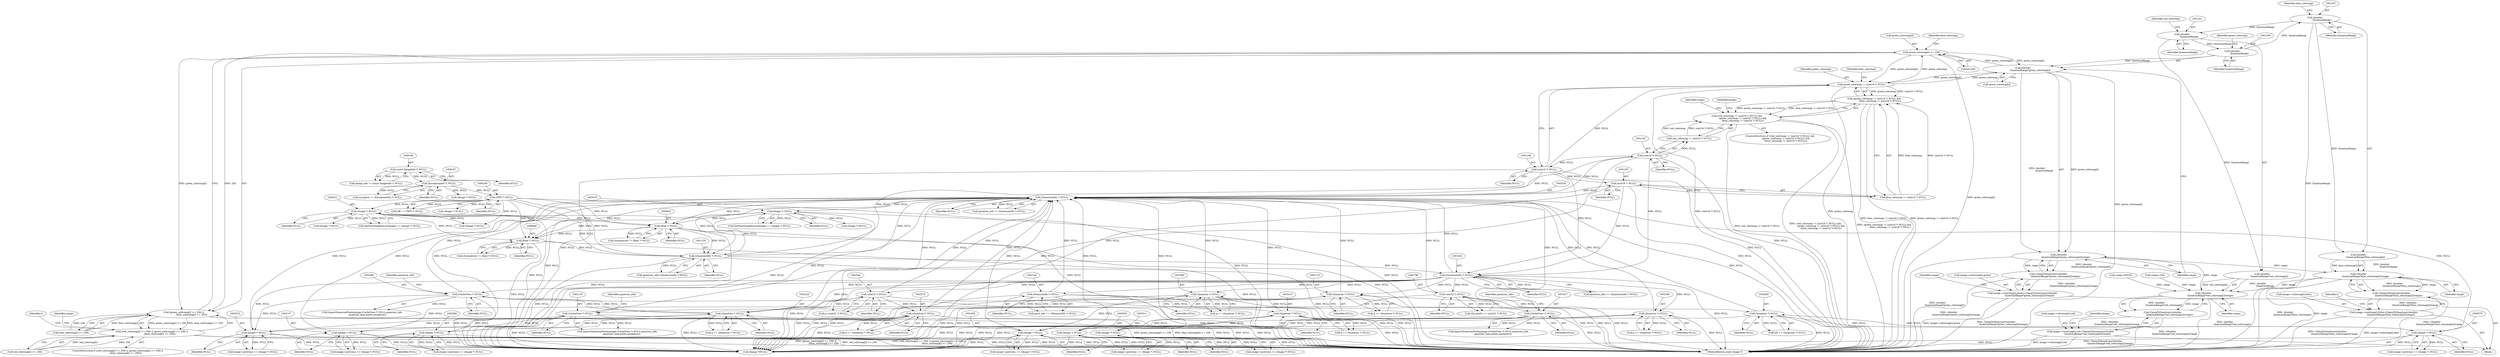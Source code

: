 digraph "0_ImageMagick_6e48aa92ff4e6e95424300ecd52a9ea453c19c60@array" {
"1001280" [label="(Call,green_colormap[i] >= 256)"];
"1001337" [label="(Call,(double)\n                    QuantumRange*green_colormap[i])"];
"1001338" [label="(Call,(double)\n                    QuantumRange)"];
"1001320" [label="(Call,(double)\n                    QuantumRange)"];
"1001356" [label="(Call,(double)\n                    QuantumRange)"];
"1001245" [label="(Call,green_colormap != (uint16 *) NULL)"];
"1001280" [label="(Call,green_colormap[i] >= 256)"];
"1001247" [label="(Call,(uint16 *) NULL)"];
"1001241" [label="(Call,(uint16 *) NULL)"];
"1001149" [label="(Call,(QuantumInfo *) NULL)"];
"1003334" [label="(Call,(QuantumInfo *) NULL)"];
"1003302" [label="(Call,(Image *) NULL)"];
"1003214" [label="(Call,(Quantum *) NULL)"];
"1003144" [label="(Call,(MemoryInfo *) NULL)"];
"1001431" [label="(Call,(QuantumInfo *) NULL)"];
"1001252" [label="(Call,(uint16 *) NULL)"];
"1002109" [label="(Call,(Quantum *) NULL)"];
"1002136" [label="(Call,(Image *) NULL)"];
"1002117" [label="(Call,(CacheView *) NULL)"];
"1002295" [label="(Call,(CacheView *) NULL)"];
"1002219" [label="(Call,(Quantum *) NULL)"];
"1002314" [label="(Call,(Image *) NULL)"];
"1002572" [label="(Call,(Quantum *) NULL)"];
"1002539" [label="(Call,(uint32 *) NULL)"];
"1002695" [label="(Call,(Image *) NULL)"];
"1002510" [label="(Call,(Image *) NULL)"];
"1002391" [label="(Call,(Quantum *) NULL)"];
"1002849" [label="(Call,(Quantum *) NULL)"];
"1002785" [label="(Call,(uint32 *) NULL)"];
"1003069" [label="(Call,(Image *) NULL)"];
"1001908" [label="(Call,(Quantum *) NULL)"];
"1001935" [label="(Call,(Image *) NULL)"];
"1001916" [label="(Call,(CacheView *) NULL)"];
"1000909" [label="(Call,(float *) NULL)"];
"1003418" [label="(Call,(Image *) NULL)"];
"1000320" [label="(Call,(Image *) NULL)"];
"1000245" [label="(Call,(TIFF *) NULL)"];
"1000186" [label="(Call,(ExceptionInfo *) NULL)"];
"1000159" [label="(Call,(const ImageInfo *) NULL)"];
"1000947" [label="(Call,(float *) NULL)"];
"1001244" [label="(Call,(green_colormap != (uint16 *) NULL) &&\n                (blue_colormap != (uint16 *) NULL))"];
"1001238" [label="(Call,(red_colormap != (uint16 *) NULL) &&\n                (green_colormap != (uint16 *) NULL) &&\n                (blue_colormap != (uint16 *) NULL))"];
"1001279" [label="(Call,(green_colormap[i] >= 256) ||\n                      (blue_colormap[i] >= 256))"];
"1001273" [label="(Call,(red_colormap[i] >= 256) || (green_colormap[i] >= 256) ||\n                      (blue_colormap[i] >= 256))"];
"1001336" [label="(Call,((double)\n                    QuantumRange*green_colormap[i])/range)"];
"1001335" [label="(Call,ClampToQuantum(((double)\n                    QuantumRange*green_colormap[i])/range))"];
"1001327" [label="(Call,image->colormap[i].green=ClampToQuantum(((double)\n                    QuantumRange*green_colormap[i])/range))"];
"1001354" [label="(Call,((double)\n                    QuantumRange*blue_colormap[i])/range)"];
"1001318" [label="(Call,((double)\n                    QuantumRange*red_colormap[i])/range)"];
"1001317" [label="(Call,ClampToQuantum(((double)\n                    QuantumRange*red_colormap[i])/range))"];
"1001309" [label="(Call,image->colormap[i].red=ClampToQuantum(((double)\n                    QuantumRange*red_colormap[i])/range))"];
"1001353" [label="(Call,ClampToQuantum(((double)\n                    QuantumRange*blue_colormap[i])/range))"];
"1001345" [label="(Call,image->colormap[i].blue=ClampToQuantum(((double)\n                    QuantumRange*blue_colormap[i])/range))"];
"1001360" [label="(Identifier,blue_colormap)"];
"1003415" [label="(Call,GetNextImageInList(image) == (Image *) NULL)"];
"1002389" [label="(Call,q == (Quantum *) NULL)"];
"1001908" [label="(Call,(Quantum *) NULL)"];
"1001239" [label="(Call,red_colormap != (uint16 *) NULL)"];
"1002219" [label="(Call,(Quantum *) NULL)"];
"1001252" [label="(Call,(uint16 *) NULL)"];
"1003298" [label="(Call,image->previous == (Image *) NULL)"];
"1001291" [label="(Call,range=65535)"];
"1001354" [label="(Call,((double)\n                    QuantumRange*blue_colormap[i])/range)"];
"1002115" [label="(Call,ImportQuantumPixels(image,(CacheView *) NULL,quantum_info,\n            quantum_type,pixels,exception))"];
"1001246" [label="(Identifier,green_colormap)"];
"1001245" [label="(Call,green_colormap != (uint16 *) NULL)"];
"1001256" [label="(Call,range=255)"];
"1002510" [label="(Call,(Image *) NULL)"];
"1001250" [label="(Call,blue_colormap != (uint16 *) NULL)"];
"1001149" [label="(Call,(QuantumInfo *) NULL)"];
"1001336" [label="(Call,((double)\n                    QuantumRange*green_colormap[i])/range)"];
"1002111" [label="(Identifier,NULL)"];
"1001910" [label="(Identifier,NULL)"];
"1001147" [label="(Call,quantum_info=(QuantumInfo *) NULL)"];
"1001342" [label="(Identifier,green_colormap)"];
"1002572" [label="(Call,(Quantum *) NULL)"];
"1001274" [label="(Call,red_colormap[i] >= 256)"];
"1002574" [label="(Identifier,NULL)"];
"1002217" [label="(Call,q == (Quantum *) NULL)"];
"1001429" [label="(Call,quantum_info == (QuantumInfo *) NULL)"];
"1001273" [label="(Call,(red_colormap[i] >= 256) || (green_colormap[i] >= 256) ||\n                      (blue_colormap[i] >= 256))"];
"1000188" [label="(Identifier,NULL)"];
"1001247" [label="(Call,(uint16 *) NULL)"];
"1002132" [label="(Call,image->previous == (Image *) NULL)"];
"1000322" [label="(Identifier,NULL)"];
"1003065" [label="(Call,image->previous == (Image *) NULL)"];
"1001287" [label="(Identifier,blue_colormap)"];
"1001935" [label="(Call,(Image *) NULL)"];
"1001433" [label="(Identifier,NULL)"];
"1001318" [label="(Call,((double)\n                    QuantumRange*red_colormap[i])/range)"];
"1001337" [label="(Call,(double)\n                    QuantumRange*green_colormap[i])"];
"1001341" [label="(Call,green_colormap[i])"];
"1002512" [label="(Identifier,NULL)"];
"1001326" [label="(Identifier,range)"];
"1003420" [label="(Identifier,NULL)"];
"1001338" [label="(Call,(double)\n                    QuantumRange)"];
"1001344" [label="(Identifier,range)"];
"1001358" [label="(Identifier,QuantumRange)"];
"1000159" [label="(Call,(const ImageInfo *) NULL)"];
"1001249" [label="(Identifier,NULL)"];
"1001280" [label="(Call,green_colormap[i] >= 256)"];
"1001916" [label="(Call,(CacheView *) NULL)"];
"1002391" [label="(Call,(Quantum *) NULL)"];
"1000217" [label="(Call,(Image *) NULL)"];
"1002221" [label="(Identifier,NULL)"];
"1000909" [label="(Call,(float *) NULL)"];
"1000157" [label="(Call,image_info != (const ImageInfo *) NULL)"];
"1002851" [label="(Identifier,NULL)"];
"1002295" [label="(Call,(CacheView *) NULL)"];
"1001914" [label="(Call,ImportQuantumPixels(image,(CacheView *) NULL,quantum_info,\n            quantum_type,pixels,exception))"];
"1000245" [label="(Call,(TIFF *) NULL)"];
"1001366" [label="(Identifier,image)"];
"1001238" [label="(Call,(red_colormap != (uint16 *) NULL) &&\n                (green_colormap != (uint16 *) NULL) &&\n                (blue_colormap != (uint16 *) NULL))"];
"1003481" [label="(Call,(Image *)NULL)"];
"1001346" [label="(Call,image->colormap[i].blue)"];
"1003144" [label="(Call,(MemoryInfo *) NULL)"];
"1000945" [label="(Call,chromaticity != (float *) NULL)"];
"1002316" [label="(Identifier,NULL)"];
"1003487" [label="(MethodReturn,static Image *)"];
"1003302" [label="(Call,(Image *) NULL)"];
"1003216" [label="(Identifier,NULL)"];
"1000907" [label="(Call,chromaticity != (float *) NULL)"];
"1002136" [label="(Call,(Image *) NULL)"];
"1001919" [label="(Identifier,quantum_info)"];
"1001349" [label="(Identifier,image)"];
"1002107" [label="(Call,q == (Quantum *) NULL)"];
"1000161" [label="(Identifier,NULL)"];
"1001317" [label="(Call,ClampToQuantum(((double)\n                    QuantumRange*red_colormap[i])/range))"];
"1001284" [label="(Literal,256)"];
"1003214" [label="(Call,(Quantum *) NULL)"];
"1000254" [label="(Call,(Image *) NULL)"];
"1001322" [label="(Identifier,QuantumRange)"];
"1001151" [label="(Identifier,NULL)"];
"1001431" [label="(Call,(QuantumInfo *) NULL)"];
"1002849" [label="(Call,(Quantum *) NULL)"];
"1003071" [label="(Identifier,NULL)"];
"1000186" [label="(Call,(ExceptionInfo *) NULL)"];
"1000184" [label="(Call,exception != (ExceptionInfo *) NULL)"];
"1000309" [label="(Call,(Image *) NULL)"];
"1001327" [label="(Call,image->colormap[i].green=ClampToQuantum(((double)\n                    QuantumRange*green_colormap[i])/range))"];
"1002120" [label="(Identifier,quantum_info)"];
"1001362" [label="(Identifier,range)"];
"1000949" [label="(Identifier,NULL)"];
"1001906" [label="(Call,q == (Quantum *) NULL)"];
"1001345" [label="(Call,image->colormap[i].blue=ClampToQuantum(((double)\n                    QuantumRange*blue_colormap[i])/range))"];
"1002117" [label="(Call,(CacheView *) NULL)"];
"1001353" [label="(Call,ClampToQuantum(((double)\n                    QuantumRange*blue_colormap[i])/range))"];
"1002314" [label="(Call,(Image *) NULL)"];
"1001272" [label="(ControlStructure,if ((red_colormap[i] >= 256) || (green_colormap[i] >= 256) ||\n                      (blue_colormap[i] >= 256)))"];
"1003069" [label="(Call,(Image *) NULL)"];
"1001937" [label="(Identifier,NULL)"];
"1003304" [label="(Identifier,NULL)"];
"1001279" [label="(Call,(green_colormap[i] >= 256) ||\n                      (blue_colormap[i] >= 256))"];
"1001340" [label="(Identifier,QuantumRange)"];
"1002539" [label="(Call,(uint32 *) NULL)"];
"1002310" [label="(Call,image->previous == (Image *) NULL)"];
"1002785" [label="(Call,(uint32 *) NULL)"];
"1001254" [label="(Identifier,NULL)"];
"1002506" [label="(Call,image->previous == (Image *) NULL)"];
"1001309" [label="(Call,image->colormap[i].red=ClampToQuantum(((double)\n                    QuantumRange*red_colormap[i])/range))"];
"1001931" [label="(Call,image->previous == (Image *) NULL)"];
"1001319" [label="(Call,(double)\n                    QuantumRange*red_colormap[i])"];
"1002783" [label="(Call,tile_pixels == (uint32 *) NULL)"];
"1001331" [label="(Identifier,image)"];
"1002119" [label="(Identifier,NULL)"];
"1000320" [label="(Call,(Image *) NULL)"];
"1001355" [label="(Call,(double)\n                    QuantumRange*blue_colormap[i])"];
"1003142" [label="(Call,pixel_info == (MemoryInfo *) NULL)"];
"1001281" [label="(Call,green_colormap[i])"];
"1001243" [label="(Identifier,NULL)"];
"1001328" [label="(Call,image->colormap[i].green)"];
"1003334" [label="(Call,(QuantumInfo *) NULL)"];
"1002109" [label="(Call,(Quantum *) NULL)"];
"1001320" [label="(Call,(double)\n                    QuantumRange)"];
"1003336" [label="(Identifier,NULL)"];
"1002297" [label="(Identifier,NULL)"];
"1002537" [label="(Call,p=(uint32 *) NULL)"];
"1002541" [label="(Identifier,NULL)"];
"1002697" [label="(Identifier,NULL)"];
"1001918" [label="(Identifier,NULL)"];
"1000247" [label="(Identifier,NULL)"];
"1001257" [label="(Identifier,range)"];
"1002847" [label="(Call,tile == (Quantum *) NULL)"];
"1001285" [label="(Call,blue_colormap[i] >= 256)"];
"1000911" [label="(Identifier,NULL)"];
"1002298" [label="(Identifier,quantum_info)"];
"1001271" [label="(Identifier,i)"];
"1001307" [label="(Identifier,i)"];
"1003332" [label="(Call,quantum_info != (QuantumInfo *) NULL)"];
"1001310" [label="(Call,image->colormap[i].red)"];
"1003212" [label="(Call,q == (Quantum *) NULL)"];
"1002691" [label="(Call,image->previous == (Image *) NULL)"];
"1001251" [label="(Identifier,blue_colormap)"];
"1002293" [label="(Call,ImportQuantumPixels(image,(CacheView *) NULL,quantum_info,\n              quantum_type,pixels,exception))"];
"1003418" [label="(Call,(Image *) NULL)"];
"1000947" [label="(Call,(float *) NULL)"];
"1003427" [label="(Call,(Image *) NULL)"];
"1001237" [label="(ControlStructure,if ((red_colormap != (uint16 *) NULL) &&\n                (green_colormap != (uint16 *) NULL) &&\n                (blue_colormap != (uint16 *) NULL)))"];
"1001324" [label="(Identifier,red_colormap)"];
"1001244" [label="(Call,(green_colormap != (uint16 *) NULL) &&\n                (blue_colormap != (uint16 *) NULL))"];
"1002138" [label="(Identifier,NULL)"];
"1000331" [label="(Call,(Image *) NULL)"];
"1002393" [label="(Identifier,NULL)"];
"1001241" [label="(Call,(uint16 *) NULL)"];
"1002695" [label="(Call,(Image *) NULL)"];
"1000243" [label="(Call,tiff == (TIFF *) NULL)"];
"1001356" [label="(Call,(double)\n                    QuantumRange)"];
"1001308" [label="(Block,)"];
"1000317" [label="(Call,GetNextImageInList(image) == (Image *) NULL)"];
"1001292" [label="(Identifier,range)"];
"1003146" [label="(Identifier,NULL)"];
"1002570" [label="(Call,q == (Quantum *) NULL)"];
"1002787" [label="(Identifier,NULL)"];
"1001335" [label="(Call,ClampToQuantum(((double)\n                    QuantumRange*green_colormap[i])/range))"];
"1001280" -> "1001279"  [label="AST: "];
"1001280" -> "1001284"  [label="CFG: "];
"1001281" -> "1001280"  [label="AST: "];
"1001284" -> "1001280"  [label="AST: "];
"1001287" -> "1001280"  [label="CFG: "];
"1001279" -> "1001280"  [label="CFG: "];
"1001280" -> "1003487"  [label="DDG: green_colormap[i]"];
"1001280" -> "1001245"  [label="DDG: green_colormap[i]"];
"1001280" -> "1001279"  [label="DDG: green_colormap[i]"];
"1001280" -> "1001279"  [label="DDG: 256"];
"1001337" -> "1001280"  [label="DDG: green_colormap[i]"];
"1001245" -> "1001280"  [label="DDG: green_colormap"];
"1001280" -> "1001337"  [label="DDG: green_colormap[i]"];
"1001337" -> "1001336"  [label="AST: "];
"1001337" -> "1001341"  [label="CFG: "];
"1001338" -> "1001337"  [label="AST: "];
"1001341" -> "1001337"  [label="AST: "];
"1001344" -> "1001337"  [label="CFG: "];
"1001337" -> "1003487"  [label="DDG: green_colormap[i]"];
"1001337" -> "1001245"  [label="DDG: green_colormap[i]"];
"1001337" -> "1001336"  [label="DDG: (double)\n                    QuantumRange"];
"1001337" -> "1001336"  [label="DDG: green_colormap[i]"];
"1001338" -> "1001337"  [label="DDG: QuantumRange"];
"1001245" -> "1001337"  [label="DDG: green_colormap"];
"1001338" -> "1001340"  [label="CFG: "];
"1001339" -> "1001338"  [label="AST: "];
"1001340" -> "1001338"  [label="AST: "];
"1001342" -> "1001338"  [label="CFG: "];
"1001320" -> "1001338"  [label="DDG: QuantumRange"];
"1001338" -> "1001356"  [label="DDG: QuantumRange"];
"1001320" -> "1001319"  [label="AST: "];
"1001320" -> "1001322"  [label="CFG: "];
"1001321" -> "1001320"  [label="AST: "];
"1001322" -> "1001320"  [label="AST: "];
"1001324" -> "1001320"  [label="CFG: "];
"1001320" -> "1001319"  [label="DDG: QuantumRange"];
"1001356" -> "1001320"  [label="DDG: QuantumRange"];
"1001356" -> "1001355"  [label="AST: "];
"1001356" -> "1001358"  [label="CFG: "];
"1001357" -> "1001356"  [label="AST: "];
"1001358" -> "1001356"  [label="AST: "];
"1001360" -> "1001356"  [label="CFG: "];
"1001356" -> "1003487"  [label="DDG: QuantumRange"];
"1001356" -> "1001355"  [label="DDG: QuantumRange"];
"1001245" -> "1001244"  [label="AST: "];
"1001245" -> "1001247"  [label="CFG: "];
"1001246" -> "1001245"  [label="AST: "];
"1001247" -> "1001245"  [label="AST: "];
"1001251" -> "1001245"  [label="CFG: "];
"1001244" -> "1001245"  [label="CFG: "];
"1001245" -> "1003487"  [label="DDG: (uint16 *) NULL"];
"1001245" -> "1003487"  [label="DDG: green_colormap"];
"1001245" -> "1001244"  [label="DDG: green_colormap"];
"1001245" -> "1001244"  [label="DDG: (uint16 *) NULL"];
"1001247" -> "1001245"  [label="DDG: NULL"];
"1001247" -> "1001249"  [label="CFG: "];
"1001248" -> "1001247"  [label="AST: "];
"1001249" -> "1001247"  [label="AST: "];
"1001247" -> "1003487"  [label="DDG: NULL"];
"1001241" -> "1001247"  [label="DDG: NULL"];
"1001247" -> "1001252"  [label="DDG: NULL"];
"1001247" -> "1001431"  [label="DDG: NULL"];
"1001247" -> "1003334"  [label="DDG: NULL"];
"1001247" -> "1003481"  [label="DDG: NULL"];
"1001241" -> "1001239"  [label="AST: "];
"1001241" -> "1001243"  [label="CFG: "];
"1001242" -> "1001241"  [label="AST: "];
"1001243" -> "1001241"  [label="AST: "];
"1001239" -> "1001241"  [label="CFG: "];
"1001241" -> "1003487"  [label="DDG: NULL"];
"1001241" -> "1001239"  [label="DDG: NULL"];
"1001149" -> "1001241"  [label="DDG: NULL"];
"1001241" -> "1001431"  [label="DDG: NULL"];
"1001241" -> "1003334"  [label="DDG: NULL"];
"1001241" -> "1003481"  [label="DDG: NULL"];
"1001149" -> "1001147"  [label="AST: "];
"1001149" -> "1001151"  [label="CFG: "];
"1001150" -> "1001149"  [label="AST: "];
"1001151" -> "1001149"  [label="AST: "];
"1001147" -> "1001149"  [label="CFG: "];
"1001149" -> "1003487"  [label="DDG: NULL"];
"1001149" -> "1001147"  [label="DDG: NULL"];
"1003334" -> "1001149"  [label="DDG: NULL"];
"1000909" -> "1001149"  [label="DDG: NULL"];
"1003418" -> "1001149"  [label="DDG: NULL"];
"1000245" -> "1001149"  [label="DDG: NULL"];
"1000320" -> "1001149"  [label="DDG: NULL"];
"1000947" -> "1001149"  [label="DDG: NULL"];
"1001149" -> "1001431"  [label="DDG: NULL"];
"1001149" -> "1003334"  [label="DDG: NULL"];
"1001149" -> "1003481"  [label="DDG: NULL"];
"1003334" -> "1003332"  [label="AST: "];
"1003334" -> "1003336"  [label="CFG: "];
"1003335" -> "1003334"  [label="AST: "];
"1003336" -> "1003334"  [label="AST: "];
"1003332" -> "1003334"  [label="CFG: "];
"1003334" -> "1003487"  [label="DDG: NULL"];
"1003334" -> "1000909"  [label="DDG: NULL"];
"1003334" -> "1000947"  [label="DDG: NULL"];
"1003334" -> "1003332"  [label="DDG: NULL"];
"1003302" -> "1003334"  [label="DDG: NULL"];
"1002109" -> "1003334"  [label="DDG: NULL"];
"1002295" -> "1003334"  [label="DDG: NULL"];
"1002572" -> "1003334"  [label="DDG: NULL"];
"1002510" -> "1003334"  [label="DDG: NULL"];
"1002136" -> "1003334"  [label="DDG: NULL"];
"1002849" -> "1003334"  [label="DDG: NULL"];
"1001908" -> "1003334"  [label="DDG: NULL"];
"1002539" -> "1003334"  [label="DDG: NULL"];
"1002695" -> "1003334"  [label="DDG: NULL"];
"1001935" -> "1003334"  [label="DDG: NULL"];
"1001431" -> "1003334"  [label="DDG: NULL"];
"1003144" -> "1003334"  [label="DDG: NULL"];
"1002391" -> "1003334"  [label="DDG: NULL"];
"1002785" -> "1003334"  [label="DDG: NULL"];
"1001916" -> "1003334"  [label="DDG: NULL"];
"1002117" -> "1003334"  [label="DDG: NULL"];
"1003214" -> "1003334"  [label="DDG: NULL"];
"1001252" -> "1003334"  [label="DDG: NULL"];
"1002219" -> "1003334"  [label="DDG: NULL"];
"1002314" -> "1003334"  [label="DDG: NULL"];
"1003069" -> "1003334"  [label="DDG: NULL"];
"1003334" -> "1003418"  [label="DDG: NULL"];
"1003334" -> "1003481"  [label="DDG: NULL"];
"1003302" -> "1003298"  [label="AST: "];
"1003302" -> "1003304"  [label="CFG: "];
"1003303" -> "1003302"  [label="AST: "];
"1003304" -> "1003302"  [label="AST: "];
"1003298" -> "1003302"  [label="CFG: "];
"1003302" -> "1003487"  [label="DDG: NULL"];
"1003302" -> "1003214"  [label="DDG: NULL"];
"1003302" -> "1003298"  [label="DDG: NULL"];
"1003214" -> "1003302"  [label="DDG: NULL"];
"1003302" -> "1003481"  [label="DDG: NULL"];
"1003214" -> "1003212"  [label="AST: "];
"1003214" -> "1003216"  [label="CFG: "];
"1003215" -> "1003214"  [label="AST: "];
"1003216" -> "1003214"  [label="AST: "];
"1003212" -> "1003214"  [label="CFG: "];
"1003214" -> "1003487"  [label="DDG: NULL"];
"1003214" -> "1003212"  [label="DDG: NULL"];
"1003144" -> "1003214"  [label="DDG: NULL"];
"1003214" -> "1003481"  [label="DDG: NULL"];
"1003144" -> "1003142"  [label="AST: "];
"1003144" -> "1003146"  [label="CFG: "];
"1003145" -> "1003144"  [label="AST: "];
"1003146" -> "1003144"  [label="AST: "];
"1003142" -> "1003144"  [label="CFG: "];
"1003144" -> "1003487"  [label="DDG: NULL"];
"1003144" -> "1003142"  [label="DDG: NULL"];
"1001431" -> "1003144"  [label="DDG: NULL"];
"1003144" -> "1003481"  [label="DDG: NULL"];
"1001431" -> "1001429"  [label="AST: "];
"1001431" -> "1001433"  [label="CFG: "];
"1001432" -> "1001431"  [label="AST: "];
"1001433" -> "1001431"  [label="AST: "];
"1001429" -> "1001431"  [label="CFG: "];
"1001431" -> "1003487"  [label="DDG: NULL"];
"1001431" -> "1001429"  [label="DDG: NULL"];
"1001252" -> "1001431"  [label="DDG: NULL"];
"1001431" -> "1001908"  [label="DDG: NULL"];
"1001431" -> "1002109"  [label="DDG: NULL"];
"1001431" -> "1002219"  [label="DDG: NULL"];
"1001431" -> "1002295"  [label="DDG: NULL"];
"1001431" -> "1002314"  [label="DDG: NULL"];
"1001431" -> "1002391"  [label="DDG: NULL"];
"1001431" -> "1002539"  [label="DDG: NULL"];
"1001431" -> "1002785"  [label="DDG: NULL"];
"1001431" -> "1003481"  [label="DDG: NULL"];
"1001252" -> "1001250"  [label="AST: "];
"1001252" -> "1001254"  [label="CFG: "];
"1001253" -> "1001252"  [label="AST: "];
"1001254" -> "1001252"  [label="AST: "];
"1001250" -> "1001252"  [label="CFG: "];
"1001252" -> "1003487"  [label="DDG: NULL"];
"1001252" -> "1001250"  [label="DDG: NULL"];
"1001252" -> "1003481"  [label="DDG: NULL"];
"1002109" -> "1002107"  [label="AST: "];
"1002109" -> "1002111"  [label="CFG: "];
"1002110" -> "1002109"  [label="AST: "];
"1002111" -> "1002109"  [label="AST: "];
"1002107" -> "1002109"  [label="CFG: "];
"1002109" -> "1003487"  [label="DDG: NULL"];
"1002109" -> "1002107"  [label="DDG: NULL"];
"1002136" -> "1002109"  [label="DDG: NULL"];
"1002109" -> "1002117"  [label="DDG: NULL"];
"1002109" -> "1003481"  [label="DDG: NULL"];
"1002136" -> "1002132"  [label="AST: "];
"1002136" -> "1002138"  [label="CFG: "];
"1002137" -> "1002136"  [label="AST: "];
"1002138" -> "1002136"  [label="AST: "];
"1002132" -> "1002136"  [label="CFG: "];
"1002136" -> "1003487"  [label="DDG: NULL"];
"1002136" -> "1002132"  [label="DDG: NULL"];
"1002117" -> "1002136"  [label="DDG: NULL"];
"1002136" -> "1003481"  [label="DDG: NULL"];
"1002117" -> "1002115"  [label="AST: "];
"1002117" -> "1002119"  [label="CFG: "];
"1002118" -> "1002117"  [label="AST: "];
"1002119" -> "1002117"  [label="AST: "];
"1002120" -> "1002117"  [label="CFG: "];
"1002117" -> "1003487"  [label="DDG: NULL"];
"1002117" -> "1002115"  [label="DDG: NULL"];
"1002117" -> "1003481"  [label="DDG: NULL"];
"1002295" -> "1002293"  [label="AST: "];
"1002295" -> "1002297"  [label="CFG: "];
"1002296" -> "1002295"  [label="AST: "];
"1002297" -> "1002295"  [label="AST: "];
"1002298" -> "1002295"  [label="CFG: "];
"1002295" -> "1003487"  [label="DDG: NULL"];
"1002295" -> "1002219"  [label="DDG: NULL"];
"1002295" -> "1002293"  [label="DDG: NULL"];
"1002219" -> "1002295"  [label="DDG: NULL"];
"1002295" -> "1002314"  [label="DDG: NULL"];
"1002295" -> "1003481"  [label="DDG: NULL"];
"1002219" -> "1002217"  [label="AST: "];
"1002219" -> "1002221"  [label="CFG: "];
"1002220" -> "1002219"  [label="AST: "];
"1002221" -> "1002219"  [label="AST: "];
"1002217" -> "1002219"  [label="CFG: "];
"1002219" -> "1003487"  [label="DDG: NULL"];
"1002219" -> "1002217"  [label="DDG: NULL"];
"1002314" -> "1002219"  [label="DDG: NULL"];
"1002219" -> "1002314"  [label="DDG: NULL"];
"1002219" -> "1003481"  [label="DDG: NULL"];
"1002314" -> "1002310"  [label="AST: "];
"1002314" -> "1002316"  [label="CFG: "];
"1002315" -> "1002314"  [label="AST: "];
"1002316" -> "1002314"  [label="AST: "];
"1002310" -> "1002314"  [label="CFG: "];
"1002314" -> "1003487"  [label="DDG: NULL"];
"1002314" -> "1002310"  [label="DDG: NULL"];
"1002314" -> "1003481"  [label="DDG: NULL"];
"1002572" -> "1002570"  [label="AST: "];
"1002572" -> "1002574"  [label="CFG: "];
"1002573" -> "1002572"  [label="AST: "];
"1002574" -> "1002572"  [label="AST: "];
"1002570" -> "1002572"  [label="CFG: "];
"1002572" -> "1003487"  [label="DDG: NULL"];
"1002572" -> "1002570"  [label="DDG: NULL"];
"1002539" -> "1002572"  [label="DDG: NULL"];
"1002695" -> "1002572"  [label="DDG: NULL"];
"1002572" -> "1002695"  [label="DDG: NULL"];
"1002572" -> "1003481"  [label="DDG: NULL"];
"1002539" -> "1002537"  [label="AST: "];
"1002539" -> "1002541"  [label="CFG: "];
"1002540" -> "1002539"  [label="AST: "];
"1002541" -> "1002539"  [label="AST: "];
"1002537" -> "1002539"  [label="CFG: "];
"1002539" -> "1003487"  [label="DDG: NULL"];
"1002539" -> "1002537"  [label="DDG: NULL"];
"1002539" -> "1003481"  [label="DDG: NULL"];
"1002695" -> "1002691"  [label="AST: "];
"1002695" -> "1002697"  [label="CFG: "];
"1002696" -> "1002695"  [label="AST: "];
"1002697" -> "1002695"  [label="AST: "];
"1002691" -> "1002695"  [label="CFG: "];
"1002695" -> "1003487"  [label="DDG: NULL"];
"1002695" -> "1002691"  [label="DDG: NULL"];
"1002695" -> "1003481"  [label="DDG: NULL"];
"1002510" -> "1002506"  [label="AST: "];
"1002510" -> "1002512"  [label="CFG: "];
"1002511" -> "1002510"  [label="AST: "];
"1002512" -> "1002510"  [label="AST: "];
"1002506" -> "1002510"  [label="CFG: "];
"1002510" -> "1003487"  [label="DDG: NULL"];
"1002510" -> "1002391"  [label="DDG: NULL"];
"1002510" -> "1002506"  [label="DDG: NULL"];
"1002391" -> "1002510"  [label="DDG: NULL"];
"1002510" -> "1003481"  [label="DDG: NULL"];
"1002391" -> "1002389"  [label="AST: "];
"1002391" -> "1002393"  [label="CFG: "];
"1002392" -> "1002391"  [label="AST: "];
"1002393" -> "1002391"  [label="AST: "];
"1002389" -> "1002391"  [label="CFG: "];
"1002391" -> "1003487"  [label="DDG: NULL"];
"1002391" -> "1002389"  [label="DDG: NULL"];
"1002391" -> "1003481"  [label="DDG: NULL"];
"1002849" -> "1002847"  [label="AST: "];
"1002849" -> "1002851"  [label="CFG: "];
"1002850" -> "1002849"  [label="AST: "];
"1002851" -> "1002849"  [label="AST: "];
"1002847" -> "1002849"  [label="CFG: "];
"1002849" -> "1003487"  [label="DDG: NULL"];
"1002849" -> "1002847"  [label="DDG: NULL"];
"1002785" -> "1002849"  [label="DDG: NULL"];
"1003069" -> "1002849"  [label="DDG: NULL"];
"1002849" -> "1003069"  [label="DDG: NULL"];
"1002849" -> "1003481"  [label="DDG: NULL"];
"1002785" -> "1002783"  [label="AST: "];
"1002785" -> "1002787"  [label="CFG: "];
"1002786" -> "1002785"  [label="AST: "];
"1002787" -> "1002785"  [label="AST: "];
"1002783" -> "1002785"  [label="CFG: "];
"1002785" -> "1003487"  [label="DDG: NULL"];
"1002785" -> "1002783"  [label="DDG: NULL"];
"1002785" -> "1003481"  [label="DDG: NULL"];
"1003069" -> "1003065"  [label="AST: "];
"1003069" -> "1003071"  [label="CFG: "];
"1003070" -> "1003069"  [label="AST: "];
"1003071" -> "1003069"  [label="AST: "];
"1003065" -> "1003069"  [label="CFG: "];
"1003069" -> "1003487"  [label="DDG: NULL"];
"1003069" -> "1003065"  [label="DDG: NULL"];
"1003069" -> "1003481"  [label="DDG: NULL"];
"1001908" -> "1001906"  [label="AST: "];
"1001908" -> "1001910"  [label="CFG: "];
"1001909" -> "1001908"  [label="AST: "];
"1001910" -> "1001908"  [label="AST: "];
"1001906" -> "1001908"  [label="CFG: "];
"1001908" -> "1003487"  [label="DDG: NULL"];
"1001908" -> "1001906"  [label="DDG: NULL"];
"1001935" -> "1001908"  [label="DDG: NULL"];
"1001908" -> "1001916"  [label="DDG: NULL"];
"1001908" -> "1003481"  [label="DDG: NULL"];
"1001935" -> "1001931"  [label="AST: "];
"1001935" -> "1001937"  [label="CFG: "];
"1001936" -> "1001935"  [label="AST: "];
"1001937" -> "1001935"  [label="AST: "];
"1001931" -> "1001935"  [label="CFG: "];
"1001935" -> "1003487"  [label="DDG: NULL"];
"1001935" -> "1001931"  [label="DDG: NULL"];
"1001916" -> "1001935"  [label="DDG: NULL"];
"1001935" -> "1003481"  [label="DDG: NULL"];
"1001916" -> "1001914"  [label="AST: "];
"1001916" -> "1001918"  [label="CFG: "];
"1001917" -> "1001916"  [label="AST: "];
"1001918" -> "1001916"  [label="AST: "];
"1001919" -> "1001916"  [label="CFG: "];
"1001916" -> "1003487"  [label="DDG: NULL"];
"1001916" -> "1001914"  [label="DDG: NULL"];
"1001916" -> "1003481"  [label="DDG: NULL"];
"1000909" -> "1000907"  [label="AST: "];
"1000909" -> "1000911"  [label="CFG: "];
"1000910" -> "1000909"  [label="AST: "];
"1000911" -> "1000909"  [label="AST: "];
"1000907" -> "1000909"  [label="CFG: "];
"1000909" -> "1003487"  [label="DDG: NULL"];
"1000909" -> "1000907"  [label="DDG: NULL"];
"1003418" -> "1000909"  [label="DDG: NULL"];
"1000320" -> "1000909"  [label="DDG: NULL"];
"1000245" -> "1000909"  [label="DDG: NULL"];
"1000909" -> "1000947"  [label="DDG: NULL"];
"1000909" -> "1003481"  [label="DDG: NULL"];
"1003418" -> "1003415"  [label="AST: "];
"1003418" -> "1003420"  [label="CFG: "];
"1003419" -> "1003418"  [label="AST: "];
"1003420" -> "1003418"  [label="AST: "];
"1003415" -> "1003418"  [label="CFG: "];
"1003418" -> "1003487"  [label="DDG: NULL"];
"1003418" -> "1000947"  [label="DDG: NULL"];
"1003418" -> "1003415"  [label="DDG: NULL"];
"1003418" -> "1003427"  [label="DDG: NULL"];
"1003418" -> "1003481"  [label="DDG: NULL"];
"1000320" -> "1000317"  [label="AST: "];
"1000320" -> "1000322"  [label="CFG: "];
"1000321" -> "1000320"  [label="AST: "];
"1000322" -> "1000320"  [label="AST: "];
"1000317" -> "1000320"  [label="CFG: "];
"1000320" -> "1003487"  [label="DDG: NULL"];
"1000320" -> "1000309"  [label="DDG: NULL"];
"1000320" -> "1000317"  [label="DDG: NULL"];
"1000245" -> "1000320"  [label="DDG: NULL"];
"1000320" -> "1000331"  [label="DDG: NULL"];
"1000320" -> "1000947"  [label="DDG: NULL"];
"1000320" -> "1003481"  [label="DDG: NULL"];
"1000245" -> "1000243"  [label="AST: "];
"1000245" -> "1000247"  [label="CFG: "];
"1000246" -> "1000245"  [label="AST: "];
"1000247" -> "1000245"  [label="AST: "];
"1000243" -> "1000245"  [label="CFG: "];
"1000245" -> "1003487"  [label="DDG: NULL"];
"1000245" -> "1000243"  [label="DDG: NULL"];
"1000186" -> "1000245"  [label="DDG: NULL"];
"1000245" -> "1000254"  [label="DDG: NULL"];
"1000245" -> "1000309"  [label="DDG: NULL"];
"1000245" -> "1000947"  [label="DDG: NULL"];
"1000245" -> "1003481"  [label="DDG: NULL"];
"1000186" -> "1000184"  [label="AST: "];
"1000186" -> "1000188"  [label="CFG: "];
"1000187" -> "1000186"  [label="AST: "];
"1000188" -> "1000186"  [label="AST: "];
"1000184" -> "1000186"  [label="CFG: "];
"1000186" -> "1000184"  [label="DDG: NULL"];
"1000159" -> "1000186"  [label="DDG: NULL"];
"1000186" -> "1000217"  [label="DDG: NULL"];
"1000159" -> "1000157"  [label="AST: "];
"1000159" -> "1000161"  [label="CFG: "];
"1000160" -> "1000159"  [label="AST: "];
"1000161" -> "1000159"  [label="AST: "];
"1000157" -> "1000159"  [label="CFG: "];
"1000159" -> "1000157"  [label="DDG: NULL"];
"1000947" -> "1000945"  [label="AST: "];
"1000947" -> "1000949"  [label="CFG: "];
"1000948" -> "1000947"  [label="AST: "];
"1000949" -> "1000947"  [label="AST: "];
"1000945" -> "1000947"  [label="CFG: "];
"1000947" -> "1003487"  [label="DDG: NULL"];
"1000947" -> "1000945"  [label="DDG: NULL"];
"1000947" -> "1003481"  [label="DDG: NULL"];
"1001244" -> "1001238"  [label="AST: "];
"1001244" -> "1001250"  [label="CFG: "];
"1001250" -> "1001244"  [label="AST: "];
"1001238" -> "1001244"  [label="CFG: "];
"1001244" -> "1003487"  [label="DDG: blue_colormap != (uint16 *) NULL"];
"1001244" -> "1003487"  [label="DDG: green_colormap != (uint16 *) NULL"];
"1001244" -> "1001238"  [label="DDG: green_colormap != (uint16 *) NULL"];
"1001244" -> "1001238"  [label="DDG: blue_colormap != (uint16 *) NULL"];
"1001250" -> "1001244"  [label="DDG: blue_colormap"];
"1001250" -> "1001244"  [label="DDG: (uint16 *) NULL"];
"1001238" -> "1001237"  [label="AST: "];
"1001238" -> "1001239"  [label="CFG: "];
"1001239" -> "1001238"  [label="AST: "];
"1001257" -> "1001238"  [label="CFG: "];
"1001366" -> "1001238"  [label="CFG: "];
"1001238" -> "1003487"  [label="DDG: red_colormap != (uint16 *) NULL"];
"1001238" -> "1003487"  [label="DDG: (red_colormap != (uint16 *) NULL) &&\n                (green_colormap != (uint16 *) NULL) &&\n                (blue_colormap != (uint16 *) NULL)"];
"1001238" -> "1003487"  [label="DDG: (green_colormap != (uint16 *) NULL) &&\n                (blue_colormap != (uint16 *) NULL)"];
"1001239" -> "1001238"  [label="DDG: red_colormap"];
"1001239" -> "1001238"  [label="DDG: (uint16 *) NULL"];
"1001279" -> "1001273"  [label="AST: "];
"1001279" -> "1001285"  [label="CFG: "];
"1001285" -> "1001279"  [label="AST: "];
"1001273" -> "1001279"  [label="CFG: "];
"1001279" -> "1003487"  [label="DDG: green_colormap[i] >= 256"];
"1001279" -> "1003487"  [label="DDG: blue_colormap[i] >= 256"];
"1001279" -> "1001273"  [label="DDG: green_colormap[i] >= 256"];
"1001279" -> "1001273"  [label="DDG: blue_colormap[i] >= 256"];
"1001285" -> "1001279"  [label="DDG: blue_colormap[i]"];
"1001285" -> "1001279"  [label="DDG: 256"];
"1001273" -> "1001272"  [label="AST: "];
"1001273" -> "1001274"  [label="CFG: "];
"1001274" -> "1001273"  [label="AST: "];
"1001292" -> "1001273"  [label="CFG: "];
"1001271" -> "1001273"  [label="CFG: "];
"1001273" -> "1003487"  [label="DDG: (red_colormap[i] >= 256) || (green_colormap[i] >= 256) ||\n                      (blue_colormap[i] >= 256)"];
"1001273" -> "1003487"  [label="DDG: (green_colormap[i] >= 256) ||\n                      (blue_colormap[i] >= 256)"];
"1001273" -> "1003487"  [label="DDG: red_colormap[i] >= 256"];
"1001274" -> "1001273"  [label="DDG: red_colormap[i]"];
"1001274" -> "1001273"  [label="DDG: 256"];
"1001336" -> "1001335"  [label="AST: "];
"1001336" -> "1001344"  [label="CFG: "];
"1001344" -> "1001336"  [label="AST: "];
"1001335" -> "1001336"  [label="CFG: "];
"1001336" -> "1003487"  [label="DDG: (double)\n                    QuantumRange*green_colormap[i]"];
"1001336" -> "1001335"  [label="DDG: (double)\n                    QuantumRange*green_colormap[i]"];
"1001336" -> "1001335"  [label="DDG: range"];
"1001318" -> "1001336"  [label="DDG: range"];
"1001336" -> "1001354"  [label="DDG: range"];
"1001335" -> "1001327"  [label="AST: "];
"1001327" -> "1001335"  [label="CFG: "];
"1001335" -> "1003487"  [label="DDG: ((double)\n                    QuantumRange*green_colormap[i])/range"];
"1001335" -> "1001327"  [label="DDG: ((double)\n                    QuantumRange*green_colormap[i])/range"];
"1001327" -> "1001308"  [label="AST: "];
"1001328" -> "1001327"  [label="AST: "];
"1001349" -> "1001327"  [label="CFG: "];
"1001327" -> "1003487"  [label="DDG: ClampToQuantum(((double)\n                    QuantumRange*green_colormap[i])/range)"];
"1001327" -> "1003487"  [label="DDG: image->colormap[i].green"];
"1001354" -> "1001353"  [label="AST: "];
"1001354" -> "1001362"  [label="CFG: "];
"1001355" -> "1001354"  [label="AST: "];
"1001362" -> "1001354"  [label="AST: "];
"1001353" -> "1001354"  [label="CFG: "];
"1001354" -> "1003487"  [label="DDG: (double)\n                    QuantumRange*blue_colormap[i]"];
"1001354" -> "1003487"  [label="DDG: range"];
"1001354" -> "1001318"  [label="DDG: range"];
"1001354" -> "1001353"  [label="DDG: (double)\n                    QuantumRange*blue_colormap[i]"];
"1001354" -> "1001353"  [label="DDG: range"];
"1001355" -> "1001354"  [label="DDG: (double)\n                    QuantumRange"];
"1001355" -> "1001354"  [label="DDG: blue_colormap[i]"];
"1001318" -> "1001317"  [label="AST: "];
"1001318" -> "1001326"  [label="CFG: "];
"1001319" -> "1001318"  [label="AST: "];
"1001326" -> "1001318"  [label="AST: "];
"1001317" -> "1001318"  [label="CFG: "];
"1001318" -> "1003487"  [label="DDG: (double)\n                    QuantumRange*red_colormap[i]"];
"1001318" -> "1001317"  [label="DDG: (double)\n                    QuantumRange*red_colormap[i]"];
"1001318" -> "1001317"  [label="DDG: range"];
"1001319" -> "1001318"  [label="DDG: (double)\n                    QuantumRange"];
"1001319" -> "1001318"  [label="DDG: red_colormap[i]"];
"1001256" -> "1001318"  [label="DDG: range"];
"1001291" -> "1001318"  [label="DDG: range"];
"1001317" -> "1001309"  [label="AST: "];
"1001309" -> "1001317"  [label="CFG: "];
"1001317" -> "1003487"  [label="DDG: ((double)\n                    QuantumRange*red_colormap[i])/range"];
"1001317" -> "1001309"  [label="DDG: ((double)\n                    QuantumRange*red_colormap[i])/range"];
"1001309" -> "1001308"  [label="AST: "];
"1001310" -> "1001309"  [label="AST: "];
"1001331" -> "1001309"  [label="CFG: "];
"1001309" -> "1003487"  [label="DDG: ClampToQuantum(((double)\n                    QuantumRange*red_colormap[i])/range)"];
"1001309" -> "1003487"  [label="DDG: image->colormap[i].red"];
"1001353" -> "1001345"  [label="AST: "];
"1001345" -> "1001353"  [label="CFG: "];
"1001353" -> "1003487"  [label="DDG: ((double)\n                    QuantumRange*blue_colormap[i])/range"];
"1001353" -> "1001345"  [label="DDG: ((double)\n                    QuantumRange*blue_colormap[i])/range"];
"1001345" -> "1001308"  [label="AST: "];
"1001346" -> "1001345"  [label="AST: "];
"1001307" -> "1001345"  [label="CFG: "];
"1001345" -> "1003487"  [label="DDG: ClampToQuantum(((double)\n                    QuantumRange*blue_colormap[i])/range)"];
"1001345" -> "1003487"  [label="DDG: image->colormap[i].blue"];
}
